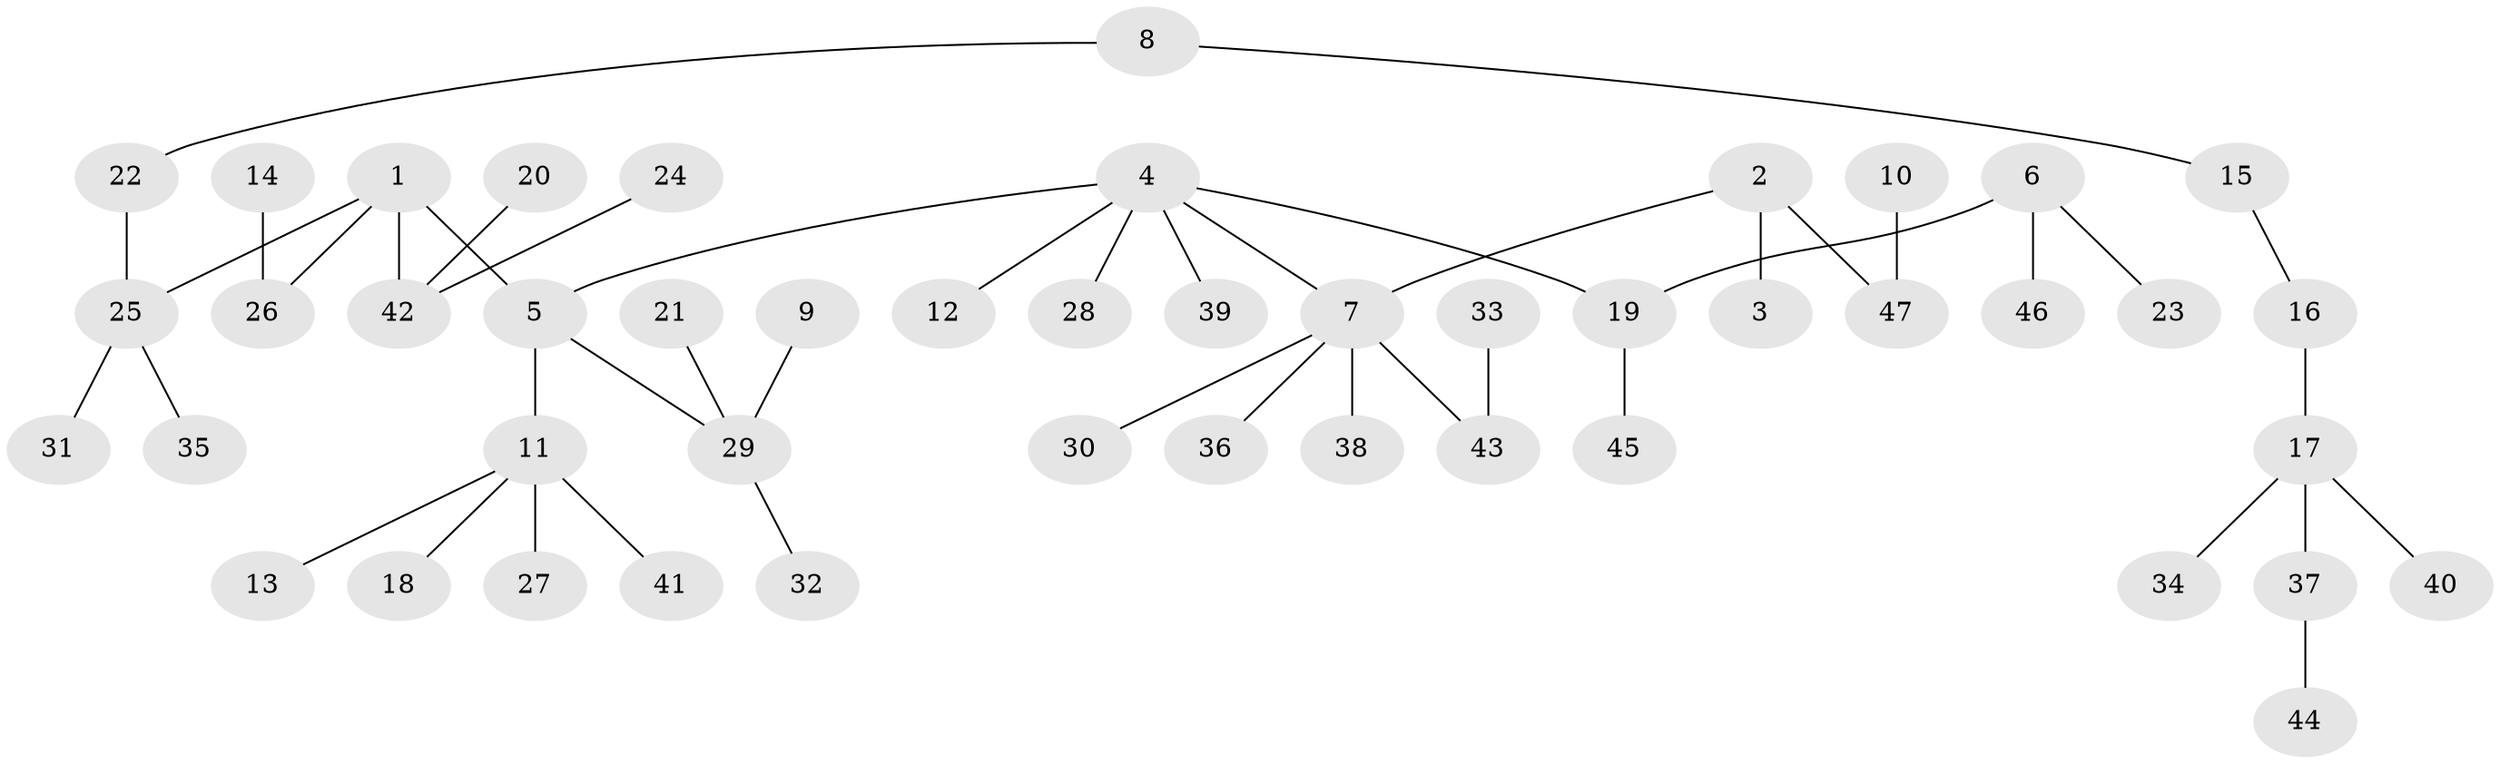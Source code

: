 // original degree distribution, {5: 0.053763440860215055, 6: 0.03225806451612903, 3: 0.07526881720430108, 4: 0.053763440860215055, 2: 0.2903225806451613, 1: 0.4946236559139785}
// Generated by graph-tools (version 1.1) at 2025/37/03/04/25 23:37:16]
// undirected, 47 vertices, 46 edges
graph export_dot {
  node [color=gray90,style=filled];
  1;
  2;
  3;
  4;
  5;
  6;
  7;
  8;
  9;
  10;
  11;
  12;
  13;
  14;
  15;
  16;
  17;
  18;
  19;
  20;
  21;
  22;
  23;
  24;
  25;
  26;
  27;
  28;
  29;
  30;
  31;
  32;
  33;
  34;
  35;
  36;
  37;
  38;
  39;
  40;
  41;
  42;
  43;
  44;
  45;
  46;
  47;
  1 -- 5 [weight=1.0];
  1 -- 25 [weight=1.0];
  1 -- 26 [weight=1.0];
  1 -- 42 [weight=1.0];
  2 -- 3 [weight=1.0];
  2 -- 7 [weight=1.0];
  2 -- 47 [weight=1.0];
  4 -- 5 [weight=1.0];
  4 -- 7 [weight=1.0];
  4 -- 12 [weight=1.0];
  4 -- 19 [weight=1.0];
  4 -- 28 [weight=1.0];
  4 -- 39 [weight=1.0];
  5 -- 11 [weight=1.0];
  5 -- 29 [weight=1.0];
  6 -- 19 [weight=1.0];
  6 -- 23 [weight=1.0];
  6 -- 46 [weight=1.0];
  7 -- 30 [weight=1.0];
  7 -- 36 [weight=1.0];
  7 -- 38 [weight=1.0];
  7 -- 43 [weight=1.0];
  8 -- 15 [weight=1.0];
  8 -- 22 [weight=1.0];
  9 -- 29 [weight=1.0];
  10 -- 47 [weight=1.0];
  11 -- 13 [weight=1.0];
  11 -- 18 [weight=1.0];
  11 -- 27 [weight=1.0];
  11 -- 41 [weight=1.0];
  14 -- 26 [weight=1.0];
  15 -- 16 [weight=1.0];
  16 -- 17 [weight=1.0];
  17 -- 34 [weight=1.0];
  17 -- 37 [weight=1.0];
  17 -- 40 [weight=1.0];
  19 -- 45 [weight=1.0];
  20 -- 42 [weight=1.0];
  21 -- 29 [weight=1.0];
  22 -- 25 [weight=1.0];
  24 -- 42 [weight=1.0];
  25 -- 31 [weight=1.0];
  25 -- 35 [weight=1.0];
  29 -- 32 [weight=1.0];
  33 -- 43 [weight=1.0];
  37 -- 44 [weight=1.0];
}
